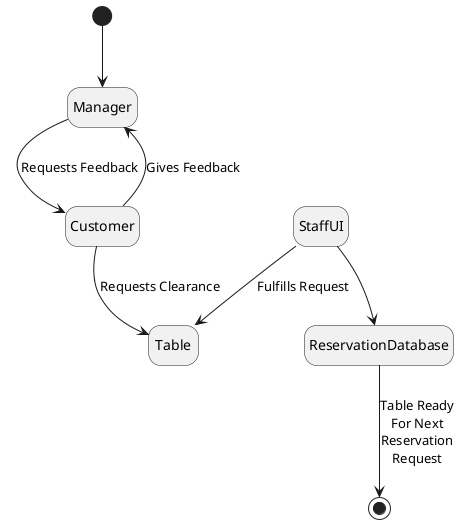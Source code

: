 @startuml State Diagram 3

skinparam Style strictuml
skinparam SequenceMessageAlignment center
hide empty description

[*] --> Manager
Manager --> Customer : Requests Feedback
Customer --> Manager : Gives Feedback
Customer --> Table : Requests Clearance
StaffUI --> Table : Fulfills Request
StaffUI --> ReservationDatabase 
ReservationDatabase --> [*] : Table Ready\nFor Next\nReservation\nRequest


@enduml

